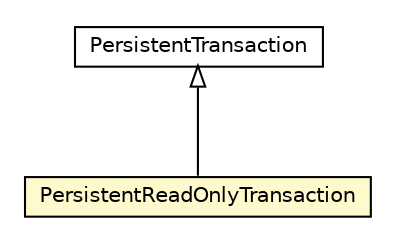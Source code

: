 #!/usr/local/bin/dot
#
# Class diagram 
# Generated by UMLGraph version 5.1 (http://www.umlgraph.org/)
#

digraph G {
	edge [fontname="Helvetica",fontsize=10,labelfontname="Helvetica",labelfontsize=10];
	node [fontname="Helvetica",fontsize=10,shape=plaintext];
	nodesep=0.25;
	ranksep=0.5;
	// pt.ist.fenixframework.backend.jvstm.pstm.PersistentTransaction
	c104477 [label=<<table title="pt.ist.fenixframework.backend.jvstm.pstm.PersistentTransaction" border="0" cellborder="1" cellspacing="0" cellpadding="2" port="p" href="./PersistentTransaction.html">
		<tr><td><table border="0" cellspacing="0" cellpadding="1">
<tr><td align="center" balign="center"> PersistentTransaction </td></tr>
		</table></td></tr>
		</table>>, fontname="Helvetica", fontcolor="black", fontsize=10.0];
	// pt.ist.fenixframework.backend.jvstm.pstm.PersistentReadOnlyTransaction
	c104478 [label=<<table title="pt.ist.fenixframework.backend.jvstm.pstm.PersistentReadOnlyTransaction" border="0" cellborder="1" cellspacing="0" cellpadding="2" port="p" bgcolor="lemonChiffon" href="./PersistentReadOnlyTransaction.html">
		<tr><td><table border="0" cellspacing="0" cellpadding="1">
<tr><td align="center" balign="center"> PersistentReadOnlyTransaction </td></tr>
		</table></td></tr>
		</table>>, fontname="Helvetica", fontcolor="black", fontsize=10.0];
	//pt.ist.fenixframework.backend.jvstm.pstm.PersistentReadOnlyTransaction extends pt.ist.fenixframework.backend.jvstm.pstm.PersistentTransaction
	c104477:p -> c104478:p [dir=back,arrowtail=empty];
}

